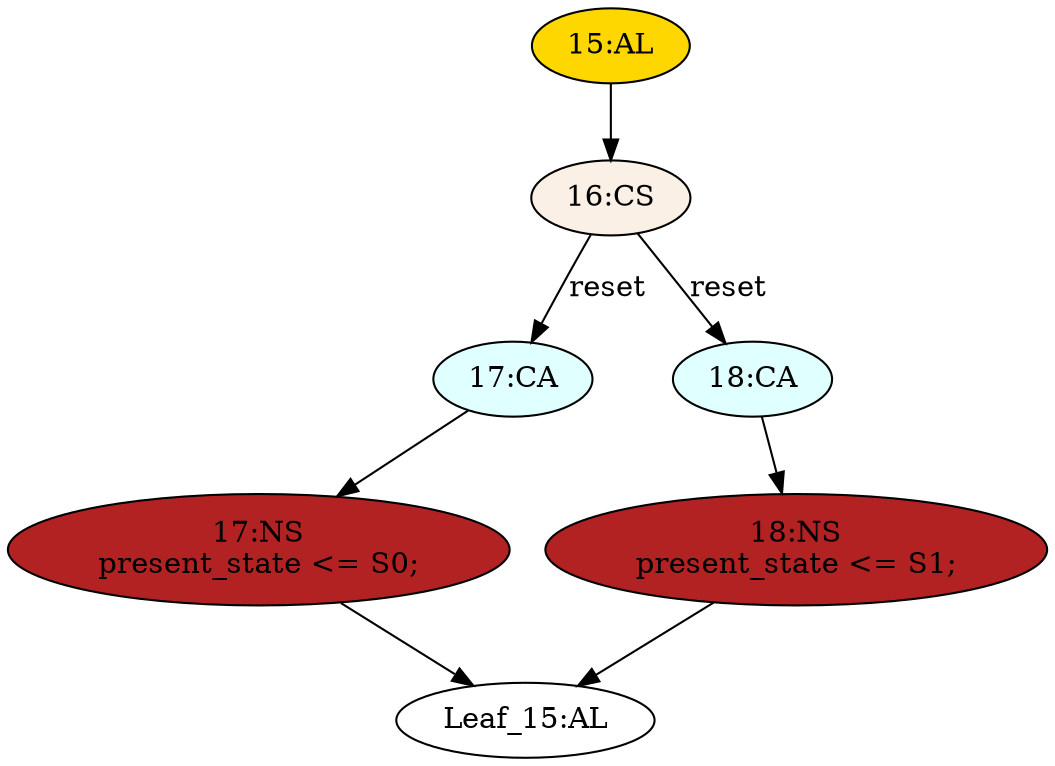 strict digraph "" {
	node [label="\N"];
	"15:AL"	[ast="<pyverilog.vparser.ast.Always object at 0x7efc79aee210>",
		clk_sens=False,
		fillcolor=gold,
		label="15:AL",
		sens="['reset']",
		statements="[]",
		style=filled,
		typ=Always,
		use_var="['reset']"];
	"16:CS"	[ast="<pyverilog.vparser.ast.CaseStatement object at 0x7efc79aee350>",
		fillcolor=linen,
		label="16:CS",
		statements="[]",
		style=filled,
		typ=CaseStatement];
	"15:AL" -> "16:CS"	[cond="[]",
		lineno=None];
	"17:CA"	[ast="<pyverilog.vparser.ast.Case object at 0x7efc79aee410>",
		fillcolor=lightcyan,
		label="17:CA",
		statements="[]",
		style=filled,
		typ=Case];
	"17:NS"	[ast="<pyverilog.vparser.ast.NonblockingSubstitution object at 0x7efc79aee490>",
		fillcolor=firebrick,
		label="17:NS
present_state <= S0;",
		statements="[<pyverilog.vparser.ast.NonblockingSubstitution object at 0x7efc79aee490>]",
		style=filled,
		typ=NonblockingSubstitution];
	"17:CA" -> "17:NS"	[cond="[]",
		lineno=None];
	"Leaf_15:AL"	[def_var="['present_state']",
		label="Leaf_15:AL"];
	"18:NS"	[ast="<pyverilog.vparser.ast.NonblockingSubstitution object at 0x7efc79aee6d0>",
		fillcolor=firebrick,
		label="18:NS
present_state <= S1;",
		statements="[<pyverilog.vparser.ast.NonblockingSubstitution object at 0x7efc79aee6d0>]",
		style=filled,
		typ=NonblockingSubstitution];
	"18:NS" -> "Leaf_15:AL"	[cond="[]",
		lineno=None];
	"18:CA"	[ast="<pyverilog.vparser.ast.Case object at 0x7efc79aee650>",
		fillcolor=lightcyan,
		label="18:CA",
		statements="[]",
		style=filled,
		typ=Case];
	"18:CA" -> "18:NS"	[cond="[]",
		lineno=None];
	"17:NS" -> "Leaf_15:AL"	[cond="[]",
		lineno=None];
	"16:CS" -> "17:CA"	[cond="['reset']",
		label=reset,
		lineno=16];
	"16:CS" -> "18:CA"	[cond="['reset']",
		label=reset,
		lineno=16];
}
